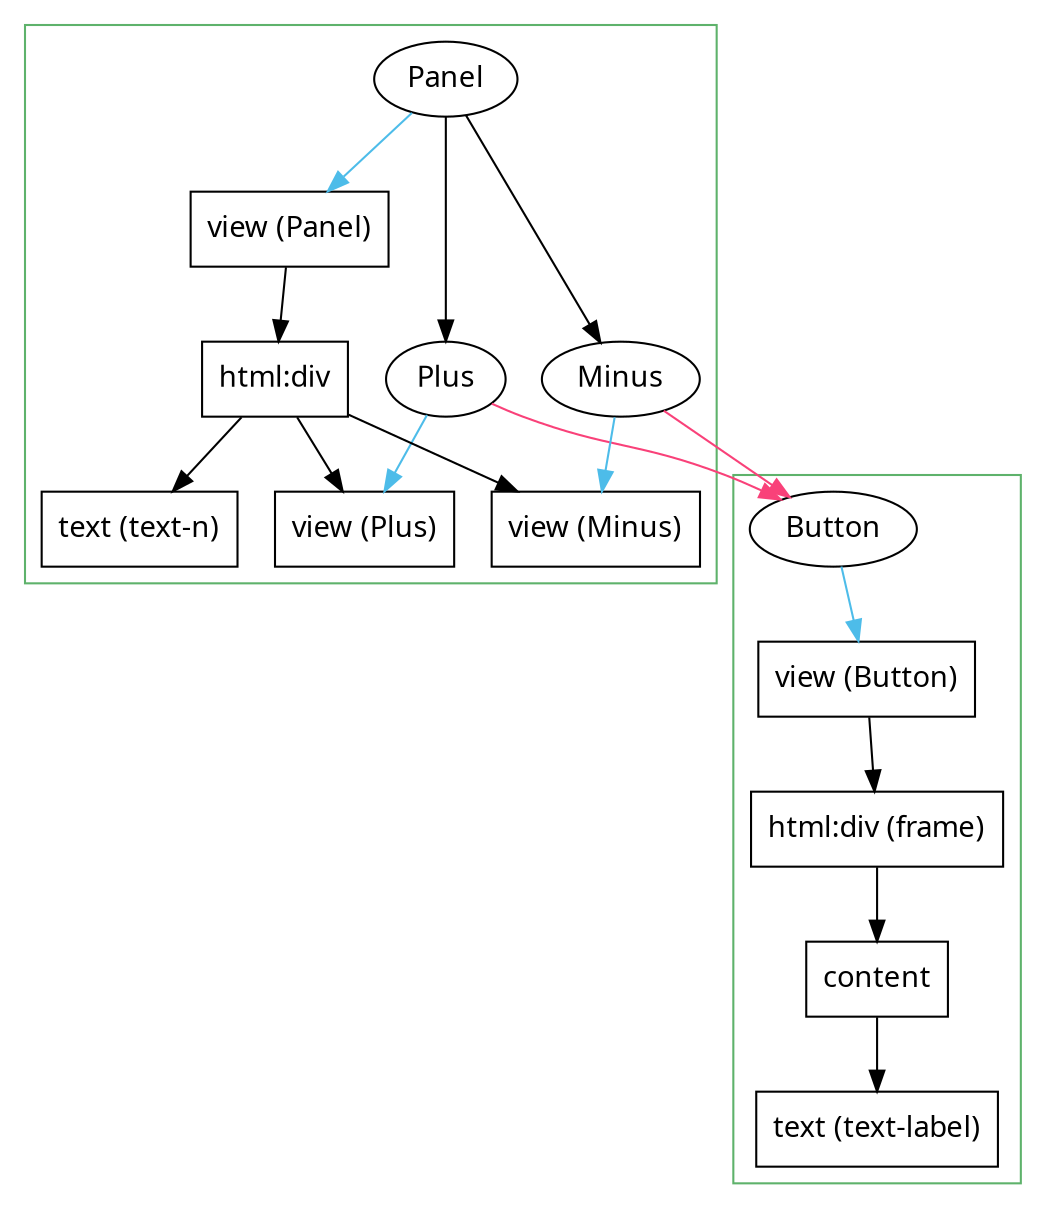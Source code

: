 digraph panel {
  node [fontname="Avenir Next"];
  edge [fontname="Avenir Next"];

  subgraph cluster_panel {
    color="#5eb26b";
    Panel [ordering=out]
    Panel -> vpanel [color="#4dbce9"]
    Panel -> Plus
    Panel -> Minus

    subgraph { rank=same; Plus; Minus }

    div1 [label="html:div", shape=box]
    vpanel [label="view (Panel)", shape=box]
    vminus [label="view (Minus)", shape=box]
    vplus [label="view (Plus)", shape=box]

    textn [label="text (text-n)", shape=box]
    vpanel -> div1
    div1 -> textn
    div1 -> vminus
    div1 -> vplus

    Plus -> vplus [color="#4dbce9"]
    Minus -> vminus [color="#4dbce9"]
  }

  subgraph cluster_button {
    color="#5eb26b";

    Button -> vbutton [color="#4dbce9"]
    vbutton [label="view (Button)", shape=box]
    frame [label="html:div (frame)", shape=box]
    content [shape=box]
    textlabel [label="text (text-label)", shape=box]
    vbutton -> frame
    frame -> content
    content -> textlabel

    Minus -> Button [color="#f94179"]
    Plus -> Button [color="#f94179"]
  }

}
